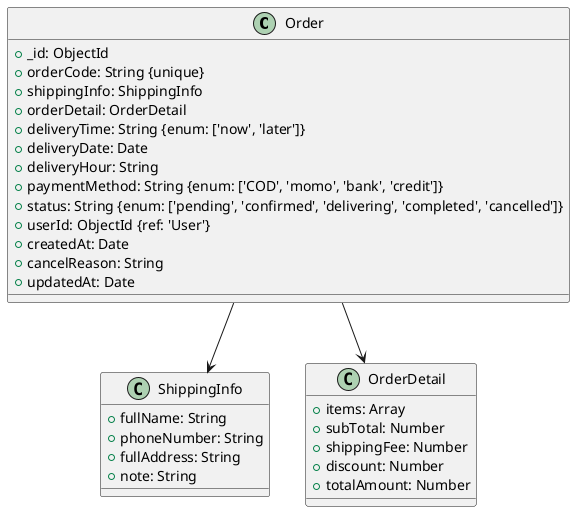 @startuml order

class Order {
  +_id: ObjectId
  +orderCode: String {unique}
  +shippingInfo: ShippingInfo
  +orderDetail: OrderDetail
  +deliveryTime: String {enum: ['now', 'later']}
  +deliveryDate: Date
  +deliveryHour: String
  +paymentMethod: String {enum: ['COD', 'momo', 'bank', 'credit']}
  +status: String {enum: ['pending', 'confirmed', 'delivering', 'completed', 'cancelled']}
  +userId: ObjectId {ref: 'User'}
  +createdAt: Date
  +cancelReason: String
  +updatedAt: Date
}

class ShippingInfo {
  +fullName: String
  +phoneNumber: String
  +fullAddress: String
  +note: String
}

class OrderDetail {
  +items: Array
  +subTotal: Number
  +shippingFee: Number
  +discount: Number
  +totalAmount: Number
}

Order --> ShippingInfo
Order --> OrderDetail

@enduml
